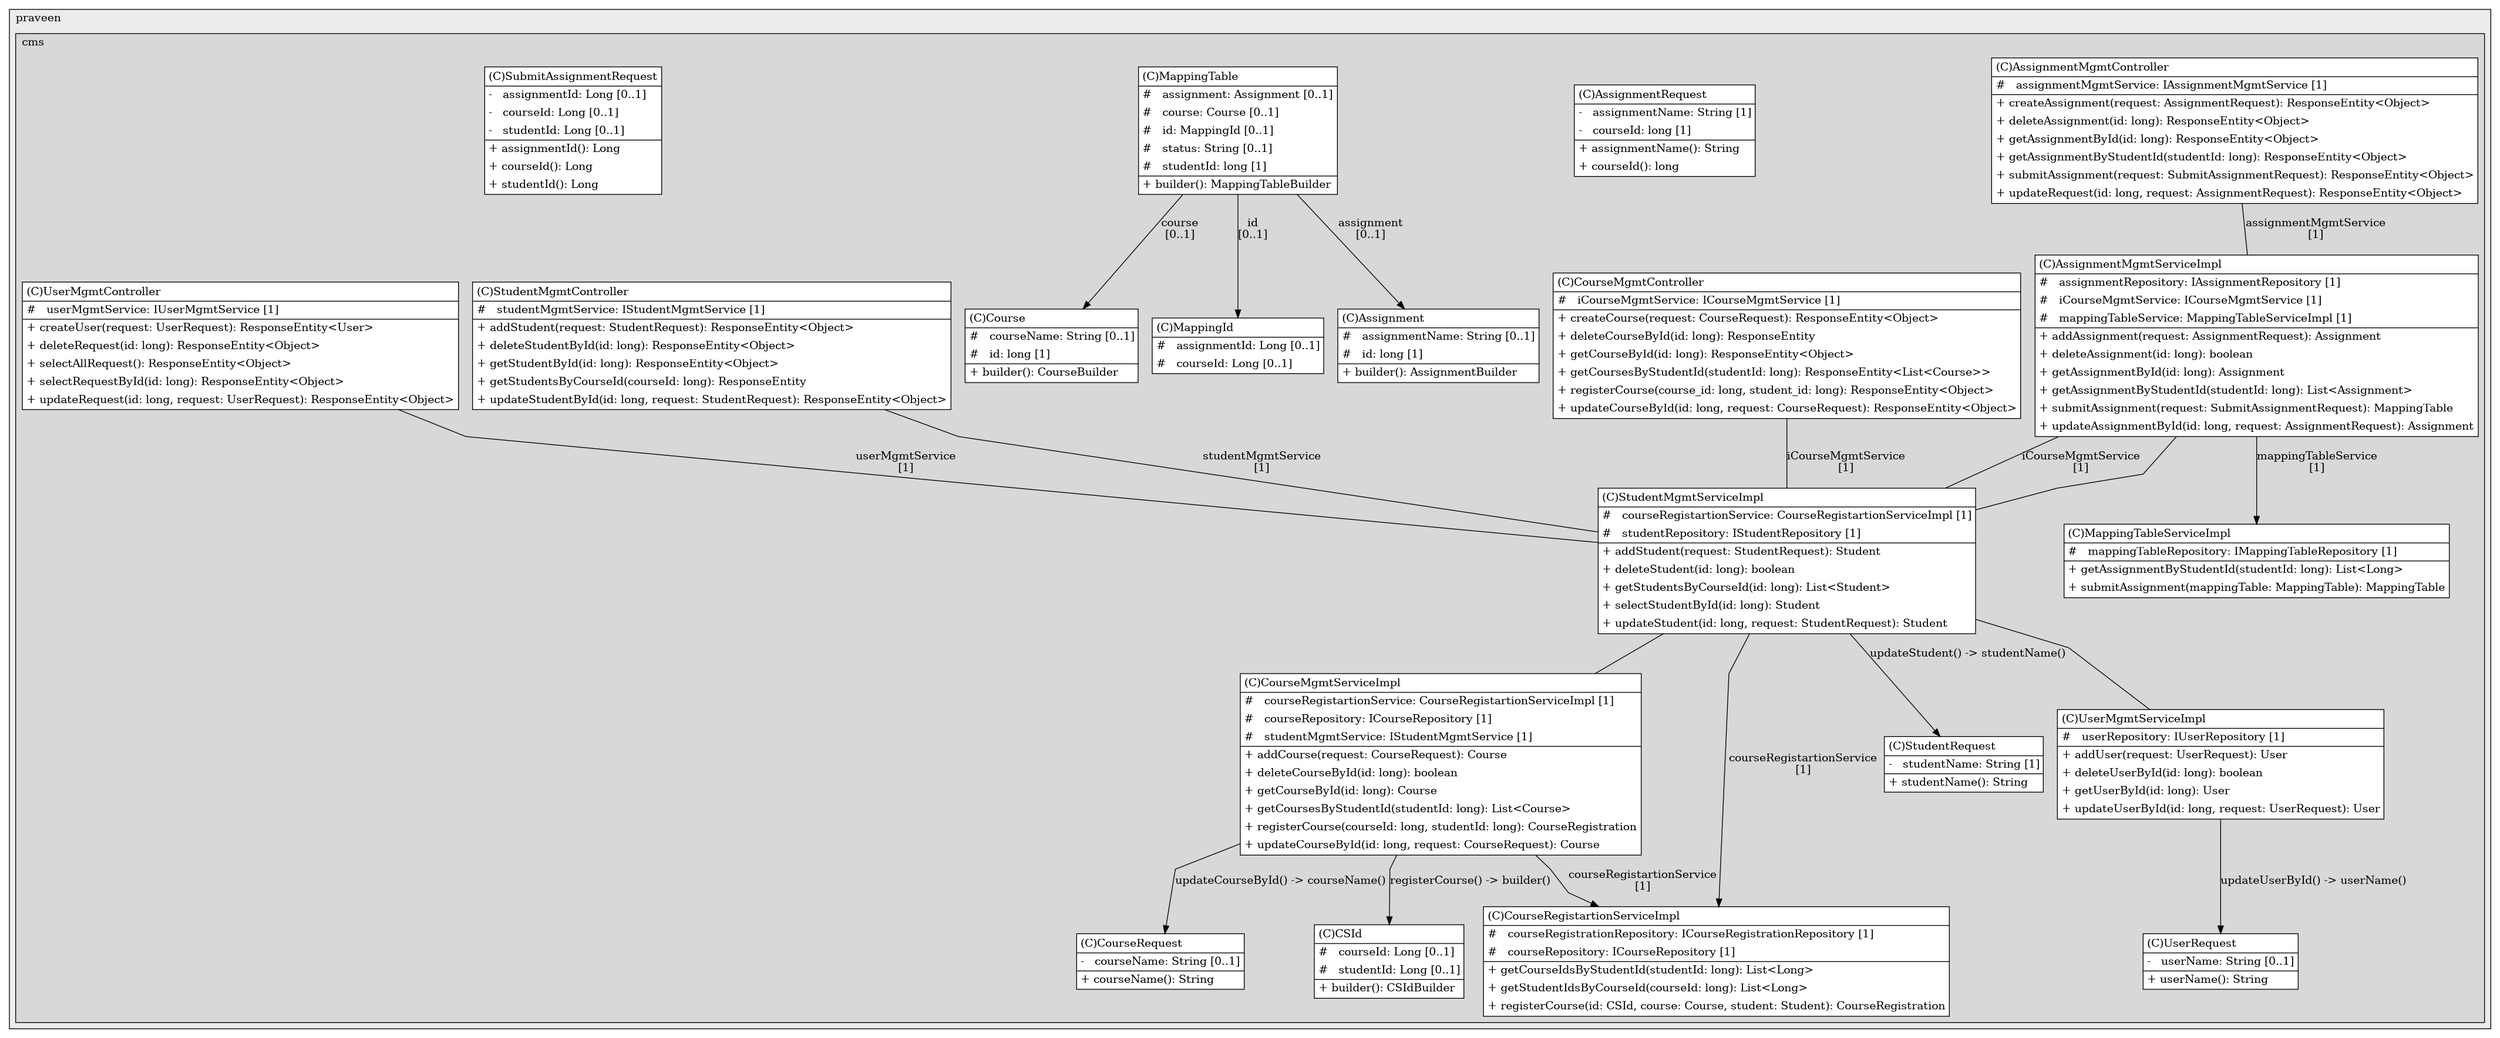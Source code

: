@startuml

/' diagram meta data start
config=StructureConfiguration;
{
  "projectClassification": {
    "searchMode": "OpenProject", // OpenProject, AllProjects
    "includedProjects": "",
    "pathEndKeywords": "*.impl",
    "isClientPath": "",
    "isClientName": "",
    "isTestPath": "",
    "isTestName": "",
    "isMappingPath": "",
    "isMappingName": "",
    "isDataAccessPath": "",
    "isDataAccessName": "",
    "isDataStructurePath": "",
    "isDataStructureName": "",
    "isInterfaceStructuresPath": "",
    "isInterfaceStructuresName": "",
    "isEntryPointPath": "",
    "isEntryPointName": "",
    "treatFinalFieldsAsMandatory": false
  },
  "graphRestriction": {
    "classPackageExcludeFilter": "",
    "classPackageIncludeFilter": "",
    "classNameExcludeFilter": "",
    "classNameIncludeFilter": "",
    "methodNameExcludeFilter": "",
    "methodNameIncludeFilter": "",
    "removeByInheritance": "", // inheritance/annotation based filtering is done in a second step
    "removeByAnnotation": "",
    "removeByClassPackage": "", // cleanup the graph after inheritance/annotation based filtering is done
    "removeByClassName": "",
    "cutMappings": false,
    "cutEnum": true,
    "cutTests": true,
    "cutClient": true,
    "cutDataAccess": false,
    "cutInterfaceStructures": false,
    "cutDataStructures": false,
    "cutGetterAndSetter": true,
    "cutConstructors": true
  },
  "graphTraversal": {
    "forwardDepth": 6,
    "backwardDepth": 6,
    "classPackageExcludeFilter": "",
    "classPackageIncludeFilter": "",
    "classNameExcludeFilter": "",
    "classNameIncludeFilter": "",
    "methodNameExcludeFilter": "",
    "methodNameIncludeFilter": "",
    "hideMappings": false,
    "hideDataStructures": false,
    "hidePrivateMethods": true,
    "hideInterfaceCalls": true, // indirection: implementation -> interface (is hidden) -> implementation
    "onlyShowApplicationEntryPoints": false, // root node is included
    "useMethodCallsForStructureDiagram": "ForwardOnly" // ForwardOnly, BothDirections, No
  },
  "details": {
    "aggregation": "GroupByClass", // ByClass, GroupByClass, None
    "showClassGenericTypes": true,
    "showMethods": true,
    "showMethodParameterNames": true,
    "showMethodParameterTypes": true,
    "showMethodReturnType": true,
    "showPackageLevels": 2,
    "showDetailedClassStructure": true
  },
  "rootClass": "s.praveen.cms.service.impl.StudentMgmtServiceImpl",
  "extensionCallbackMethod": "" // qualified.class.name#methodName - signature: public static String method(String)
}
diagram meta data end '/



digraph g {
    rankdir="TB"
    splines=polyline
    

'nodes 
subgraph cluster_321882441 { 
   	label=praveen
	labeljust=l
	fillcolor="#ececec"
	style=filled
   
   subgraph cluster_1915834990 { 
   	label=cms
	labeljust=l
	fillcolor="#d8d8d8"
	style=filled
   
   Assignment1994342141[
	label=<<TABLE BORDER="1" CELLBORDER="0" CELLPADDING="4" CELLSPACING="0">
<TR><TD ALIGN="LEFT" >(C)Assignment</TD></TR>
<HR/>
<TR><TD ALIGN="LEFT" >#   assignmentName: String [0..1]</TD></TR>
<TR><TD ALIGN="LEFT" >#   id: long [1]</TD></TR>
<HR/>
<TR><TD ALIGN="LEFT" >+ builder(): AssignmentBuilder</TD></TR>
</TABLE>>
	style=filled
	margin=0
	shape=plaintext
	fillcolor="#FFFFFF"
];

AssignmentMgmtController1177992531[
	label=<<TABLE BORDER="1" CELLBORDER="0" CELLPADDING="4" CELLSPACING="0">
<TR><TD ALIGN="LEFT" >(C)AssignmentMgmtController</TD></TR>
<HR/>
<TR><TD ALIGN="LEFT" >#   assignmentMgmtService: IAssignmentMgmtService [1]</TD></TR>
<HR/>
<TR><TD ALIGN="LEFT" >+ createAssignment(request: AssignmentRequest): ResponseEntity&lt;Object&gt;</TD></TR>
<TR><TD ALIGN="LEFT" >+ deleteAssignment(id: long): ResponseEntity&lt;Object&gt;</TD></TR>
<TR><TD ALIGN="LEFT" >+ getAssignmentById(id: long): ResponseEntity&lt;Object&gt;</TD></TR>
<TR><TD ALIGN="LEFT" >+ getAssignmentByStudentId(studentId: long): ResponseEntity&lt;Object&gt;</TD></TR>
<TR><TD ALIGN="LEFT" >+ submitAssignment(request: SubmitAssignmentRequest): ResponseEntity&lt;Object&gt;</TD></TR>
<TR><TD ALIGN="LEFT" >+ updateRequest(id: long, request: AssignmentRequest): ResponseEntity&lt;Object&gt;</TD></TR>
</TABLE>>
	style=filled
	margin=0
	shape=plaintext
	fillcolor="#FFFFFF"
];

AssignmentMgmtServiceImpl105350576[
	label=<<TABLE BORDER="1" CELLBORDER="0" CELLPADDING="4" CELLSPACING="0">
<TR><TD ALIGN="LEFT" >(C)AssignmentMgmtServiceImpl</TD></TR>
<HR/>
<TR><TD ALIGN="LEFT" >#   assignmentRepository: IAssignmentRepository [1]</TD></TR>
<TR><TD ALIGN="LEFT" >#   iCourseMgmtService: ICourseMgmtService [1]</TD></TR>
<TR><TD ALIGN="LEFT" >#   mappingTableService: MappingTableServiceImpl [1]</TD></TR>
<HR/>
<TR><TD ALIGN="LEFT" >+ addAssignment(request: AssignmentRequest): Assignment</TD></TR>
<TR><TD ALIGN="LEFT" >+ deleteAssignment(id: long): boolean</TD></TR>
<TR><TD ALIGN="LEFT" >+ getAssignmentById(id: long): Assignment</TD></TR>
<TR><TD ALIGN="LEFT" >+ getAssignmentByStudentId(studentId: long): List&lt;Assignment&gt;</TD></TR>
<TR><TD ALIGN="LEFT" >+ submitAssignment(request: SubmitAssignmentRequest): MappingTable</TD></TR>
<TR><TD ALIGN="LEFT" >+ updateAssignmentById(id: long, request: AssignmentRequest): Assignment</TD></TR>
</TABLE>>
	style=filled
	margin=0
	shape=plaintext
	fillcolor="#FFFFFF"
];

AssignmentRequest1044045465[
	label=<<TABLE BORDER="1" CELLBORDER="0" CELLPADDING="4" CELLSPACING="0">
<TR><TD ALIGN="LEFT" >(C)AssignmentRequest</TD></TR>
<HR/>
<TR><TD ALIGN="LEFT" >-   assignmentName: String [1]</TD></TR>
<TR><TD ALIGN="LEFT" >-   courseId: long [1]</TD></TR>
<HR/>
<TR><TD ALIGN="LEFT" >+ assignmentName(): String</TD></TR>
<TR><TD ALIGN="LEFT" >+ courseId(): long</TD></TR>
</TABLE>>
	style=filled
	margin=0
	shape=plaintext
	fillcolor="#FFFFFF"
];

CSId1994342141[
	label=<<TABLE BORDER="1" CELLBORDER="0" CELLPADDING="4" CELLSPACING="0">
<TR><TD ALIGN="LEFT" >(C)CSId</TD></TR>
<HR/>
<TR><TD ALIGN="LEFT" >#   courseId: Long [0..1]</TD></TR>
<TR><TD ALIGN="LEFT" >#   studentId: Long [0..1]</TD></TR>
<HR/>
<TR><TD ALIGN="LEFT" >+ builder(): CSIdBuilder</TD></TR>
</TABLE>>
	style=filled
	margin=0
	shape=plaintext
	fillcolor="#FFFFFF"
];

Course1994342141[
	label=<<TABLE BORDER="1" CELLBORDER="0" CELLPADDING="4" CELLSPACING="0">
<TR><TD ALIGN="LEFT" >(C)Course</TD></TR>
<HR/>
<TR><TD ALIGN="LEFT" >#   courseName: String [0..1]</TD></TR>
<TR><TD ALIGN="LEFT" >#   id: long [1]</TD></TR>
<HR/>
<TR><TD ALIGN="LEFT" >+ builder(): CourseBuilder</TD></TR>
</TABLE>>
	style=filled
	margin=0
	shape=plaintext
	fillcolor="#FFFFFF"
];

CourseMgmtController1177992531[
	label=<<TABLE BORDER="1" CELLBORDER="0" CELLPADDING="4" CELLSPACING="0">
<TR><TD ALIGN="LEFT" >(C)CourseMgmtController</TD></TR>
<HR/>
<TR><TD ALIGN="LEFT" >#   iCourseMgmtService: ICourseMgmtService [1]</TD></TR>
<HR/>
<TR><TD ALIGN="LEFT" >+ createCourse(request: CourseRequest): ResponseEntity&lt;Object&gt;</TD></TR>
<TR><TD ALIGN="LEFT" >+ deleteCourseById(id: long): ResponseEntity</TD></TR>
<TR><TD ALIGN="LEFT" >+ getCourseById(id: long): ResponseEntity&lt;Object&gt;</TD></TR>
<TR><TD ALIGN="LEFT" >+ getCoursesByStudentId(studentId: long): ResponseEntity&lt;List&lt;Course&gt;&gt;</TD></TR>
<TR><TD ALIGN="LEFT" >+ registerCourse(course_id: long, student_id: long): ResponseEntity&lt;Object&gt;</TD></TR>
<TR><TD ALIGN="LEFT" >+ updateCourseById(id: long, request: CourseRequest): ResponseEntity&lt;Object&gt;</TD></TR>
</TABLE>>
	style=filled
	margin=0
	shape=plaintext
	fillcolor="#FFFFFF"
];

CourseMgmtServiceImpl105350576[
	label=<<TABLE BORDER="1" CELLBORDER="0" CELLPADDING="4" CELLSPACING="0">
<TR><TD ALIGN="LEFT" >(C)CourseMgmtServiceImpl</TD></TR>
<HR/>
<TR><TD ALIGN="LEFT" >#   courseRegistartionService: CourseRegistartionServiceImpl [1]</TD></TR>
<TR><TD ALIGN="LEFT" >#   courseRepository: ICourseRepository [1]</TD></TR>
<TR><TD ALIGN="LEFT" >#   studentMgmtService: IStudentMgmtService [1]</TD></TR>
<HR/>
<TR><TD ALIGN="LEFT" >+ addCourse(request: CourseRequest): Course</TD></TR>
<TR><TD ALIGN="LEFT" >+ deleteCourseById(id: long): boolean</TD></TR>
<TR><TD ALIGN="LEFT" >+ getCourseById(id: long): Course</TD></TR>
<TR><TD ALIGN="LEFT" >+ getCoursesByStudentId(studentId: long): List&lt;Course&gt;</TD></TR>
<TR><TD ALIGN="LEFT" >+ registerCourse(courseId: long, studentId: long): CourseRegistration</TD></TR>
<TR><TD ALIGN="LEFT" >+ updateCourseById(id: long, request: CourseRequest): Course</TD></TR>
</TABLE>>
	style=filled
	margin=0
	shape=plaintext
	fillcolor="#FFFFFF"
];

CourseRegistartionServiceImpl105350576[
	label=<<TABLE BORDER="1" CELLBORDER="0" CELLPADDING="4" CELLSPACING="0">
<TR><TD ALIGN="LEFT" >(C)CourseRegistartionServiceImpl</TD></TR>
<HR/>
<TR><TD ALIGN="LEFT" >#   courseRegistrationRepository: ICourseRegistrationRepository [1]</TD></TR>
<TR><TD ALIGN="LEFT" >#   courseRepository: ICourseRepository [1]</TD></TR>
<HR/>
<TR><TD ALIGN="LEFT" >+ getCourseIdsByStudentId(studentId: long): List&lt;Long&gt;</TD></TR>
<TR><TD ALIGN="LEFT" >+ getStudentIdsByCourseId(courseId: long): List&lt;Long&gt;</TD></TR>
<TR><TD ALIGN="LEFT" >+ registerCourse(id: CSId, course: Course, student: Student): CourseRegistration</TD></TR>
</TABLE>>
	style=filled
	margin=0
	shape=plaintext
	fillcolor="#FFFFFF"
];

CourseRequest1044045465[
	label=<<TABLE BORDER="1" CELLBORDER="0" CELLPADDING="4" CELLSPACING="0">
<TR><TD ALIGN="LEFT" >(C)CourseRequest</TD></TR>
<HR/>
<TR><TD ALIGN="LEFT" >-   courseName: String [0..1]</TD></TR>
<HR/>
<TR><TD ALIGN="LEFT" >+ courseName(): String</TD></TR>
</TABLE>>
	style=filled
	margin=0
	shape=plaintext
	fillcolor="#FFFFFF"
];

MappingId1994342141[
	label=<<TABLE BORDER="1" CELLBORDER="0" CELLPADDING="4" CELLSPACING="0">
<TR><TD ALIGN="LEFT" >(C)MappingId</TD></TR>
<HR/>
<TR><TD ALIGN="LEFT" >#   assignmentId: Long [0..1]</TD></TR>
<TR><TD ALIGN="LEFT" >#   courseId: Long [0..1]</TD></TR>
</TABLE>>
	style=filled
	margin=0
	shape=plaintext
	fillcolor="#FFFFFF"
];

MappingTable1994342141[
	label=<<TABLE BORDER="1" CELLBORDER="0" CELLPADDING="4" CELLSPACING="0">
<TR><TD ALIGN="LEFT" >(C)MappingTable</TD></TR>
<HR/>
<TR><TD ALIGN="LEFT" >#   assignment: Assignment [0..1]</TD></TR>
<TR><TD ALIGN="LEFT" >#   course: Course [0..1]</TD></TR>
<TR><TD ALIGN="LEFT" >#   id: MappingId [0..1]</TD></TR>
<TR><TD ALIGN="LEFT" >#   status: String [0..1]</TD></TR>
<TR><TD ALIGN="LEFT" >#   studentId: long [1]</TD></TR>
<HR/>
<TR><TD ALIGN="LEFT" >+ builder(): MappingTableBuilder</TD></TR>
</TABLE>>
	style=filled
	margin=0
	shape=plaintext
	fillcolor="#FFFFFF"
];

MappingTableServiceImpl105350576[
	label=<<TABLE BORDER="1" CELLBORDER="0" CELLPADDING="4" CELLSPACING="0">
<TR><TD ALIGN="LEFT" >(C)MappingTableServiceImpl</TD></TR>
<HR/>
<TR><TD ALIGN="LEFT" >#   mappingTableRepository: IMappingTableRepository [1]</TD></TR>
<HR/>
<TR><TD ALIGN="LEFT" >+ getAssignmentByStudentId(studentId: long): List&lt;Long&gt;</TD></TR>
<TR><TD ALIGN="LEFT" >+ submitAssignment(mappingTable: MappingTable): MappingTable</TD></TR>
</TABLE>>
	style=filled
	margin=0
	shape=plaintext
	fillcolor="#FFFFFF"
];

StudentMgmtController1177992531[
	label=<<TABLE BORDER="1" CELLBORDER="0" CELLPADDING="4" CELLSPACING="0">
<TR><TD ALIGN="LEFT" >(C)StudentMgmtController</TD></TR>
<HR/>
<TR><TD ALIGN="LEFT" >#   studentMgmtService: IStudentMgmtService [1]</TD></TR>
<HR/>
<TR><TD ALIGN="LEFT" >+ addStudent(request: StudentRequest): ResponseEntity&lt;Object&gt;</TD></TR>
<TR><TD ALIGN="LEFT" >+ deleteStudentById(id: long): ResponseEntity&lt;Object&gt;</TD></TR>
<TR><TD ALIGN="LEFT" >+ getStudentById(id: long): ResponseEntity&lt;Object&gt;</TD></TR>
<TR><TD ALIGN="LEFT" >+ getStudentsByCourseId(courseId: long): ResponseEntity</TD></TR>
<TR><TD ALIGN="LEFT" >+ updateStudentById(id: long, request: StudentRequest): ResponseEntity&lt;Object&gt;</TD></TR>
</TABLE>>
	style=filled
	margin=0
	shape=plaintext
	fillcolor="#FFFFFF"
];

StudentMgmtServiceImpl105350576[
	label=<<TABLE BORDER="1" CELLBORDER="0" CELLPADDING="4" CELLSPACING="0">
<TR><TD ALIGN="LEFT" >(C)StudentMgmtServiceImpl</TD></TR>
<HR/>
<TR><TD ALIGN="LEFT" >#   courseRegistartionService: CourseRegistartionServiceImpl [1]</TD></TR>
<TR><TD ALIGN="LEFT" >#   studentRepository: IStudentRepository [1]</TD></TR>
<HR/>
<TR><TD ALIGN="LEFT" >+ addStudent(request: StudentRequest): Student</TD></TR>
<TR><TD ALIGN="LEFT" >+ deleteStudent(id: long): boolean</TD></TR>
<TR><TD ALIGN="LEFT" >+ getStudentsByCourseId(id: long): List&lt;Student&gt;</TD></TR>
<TR><TD ALIGN="LEFT" >+ selectStudentById(id: long): Student</TD></TR>
<TR><TD ALIGN="LEFT" >+ updateStudent(id: long, request: StudentRequest): Student</TD></TR>
</TABLE>>
	style=filled
	margin=0
	shape=plaintext
	fillcolor="#FFFFFF"
];

StudentRequest1044045465[
	label=<<TABLE BORDER="1" CELLBORDER="0" CELLPADDING="4" CELLSPACING="0">
<TR><TD ALIGN="LEFT" >(C)StudentRequest</TD></TR>
<HR/>
<TR><TD ALIGN="LEFT" >-   studentName: String [1]</TD></TR>
<HR/>
<TR><TD ALIGN="LEFT" >+ studentName(): String</TD></TR>
</TABLE>>
	style=filled
	margin=0
	shape=plaintext
	fillcolor="#FFFFFF"
];

SubmitAssignmentRequest1044045465[
	label=<<TABLE BORDER="1" CELLBORDER="0" CELLPADDING="4" CELLSPACING="0">
<TR><TD ALIGN="LEFT" >(C)SubmitAssignmentRequest</TD></TR>
<HR/>
<TR><TD ALIGN="LEFT" >-   assignmentId: Long [0..1]</TD></TR>
<TR><TD ALIGN="LEFT" >-   courseId: Long [0..1]</TD></TR>
<TR><TD ALIGN="LEFT" >-   studentId: Long [0..1]</TD></TR>
<HR/>
<TR><TD ALIGN="LEFT" >+ assignmentId(): Long</TD></TR>
<TR><TD ALIGN="LEFT" >+ courseId(): Long</TD></TR>
<TR><TD ALIGN="LEFT" >+ studentId(): Long</TD></TR>
</TABLE>>
	style=filled
	margin=0
	shape=plaintext
	fillcolor="#FFFFFF"
];

UserMgmtController1177992531[
	label=<<TABLE BORDER="1" CELLBORDER="0" CELLPADDING="4" CELLSPACING="0">
<TR><TD ALIGN="LEFT" >(C)UserMgmtController</TD></TR>
<HR/>
<TR><TD ALIGN="LEFT" >#   userMgmtService: IUserMgmtService [1]</TD></TR>
<HR/>
<TR><TD ALIGN="LEFT" >+ createUser(request: UserRequest): ResponseEntity&lt;User&gt;</TD></TR>
<TR><TD ALIGN="LEFT" >+ deleteRequest(id: long): ResponseEntity&lt;Object&gt;</TD></TR>
<TR><TD ALIGN="LEFT" >+ selectAllRequest(): ResponseEntity&lt;Object&gt;</TD></TR>
<TR><TD ALIGN="LEFT" >+ selectRequestById(id: long): ResponseEntity&lt;Object&gt;</TD></TR>
<TR><TD ALIGN="LEFT" >+ updateRequest(id: long, request: UserRequest): ResponseEntity&lt;Object&gt;</TD></TR>
</TABLE>>
	style=filled
	margin=0
	shape=plaintext
	fillcolor="#FFFFFF"
];

UserMgmtServiceImpl105350576[
	label=<<TABLE BORDER="1" CELLBORDER="0" CELLPADDING="4" CELLSPACING="0">
<TR><TD ALIGN="LEFT" >(C)UserMgmtServiceImpl</TD></TR>
<HR/>
<TR><TD ALIGN="LEFT" >#   userRepository: IUserRepository [1]</TD></TR>
<HR/>
<TR><TD ALIGN="LEFT" >+ addUser(request: UserRequest): User</TD></TR>
<TR><TD ALIGN="LEFT" >+ deleteUserById(id: long): boolean</TD></TR>
<TR><TD ALIGN="LEFT" >+ getUserById(id: long): User</TD></TR>
<TR><TD ALIGN="LEFT" >+ updateUserById(id: long, request: UserRequest): User</TD></TR>
</TABLE>>
	style=filled
	margin=0
	shape=plaintext
	fillcolor="#FFFFFF"
];

UserRequest1044045465[
	label=<<TABLE BORDER="1" CELLBORDER="0" CELLPADDING="4" CELLSPACING="0">
<TR><TD ALIGN="LEFT" >(C)UserRequest</TD></TR>
<HR/>
<TR><TD ALIGN="LEFT" >-   userName: String [0..1]</TD></TR>
<HR/>
<TR><TD ALIGN="LEFT" >+ userName(): String</TD></TR>
</TABLE>>
	style=filled
	margin=0
	shape=plaintext
	fillcolor="#FFFFFF"
];
} 
} 

'edges    
AssignmentMgmtController1177992531 -> AssignmentMgmtServiceImpl105350576[label="assignmentMgmtService
[1]", arrowhead=none];
AssignmentMgmtServiceImpl105350576 -> MappingTableServiceImpl105350576[label="mappingTableService
[1]"];
AssignmentMgmtServiceImpl105350576 -> StudentMgmtServiceImpl105350576[label="iCourseMgmtService
[1]", arrowhead=none];
CourseMgmtController1177992531 -> StudentMgmtServiceImpl105350576[label="iCourseMgmtService
[1]", arrowhead=none];
CourseMgmtServiceImpl105350576 -> CSId1994342141[label="registerCourse() -> builder()"];
CourseMgmtServiceImpl105350576 -> CourseRegistartionServiceImpl105350576[label="courseRegistartionService
[1]"];
CourseMgmtServiceImpl105350576 -> CourseRequest1044045465[label="updateCourseById() -> courseName()"];
MappingTable1994342141 -> Assignment1994342141[label="assignment
[0..1]"];
MappingTable1994342141 -> Course1994342141[label="course
[0..1]"];
MappingTable1994342141 -> MappingId1994342141[label="id
[0..1]"];
StudentMgmtController1177992531 -> StudentMgmtServiceImpl105350576[label="studentMgmtService
[1]", arrowhead=none];
StudentMgmtServiceImpl105350576 -> AssignmentMgmtServiceImpl105350576[arrowhead=none];
StudentMgmtServiceImpl105350576 -> CourseMgmtServiceImpl105350576[arrowhead=none];
StudentMgmtServiceImpl105350576 -> CourseRegistartionServiceImpl105350576[label="courseRegistartionService
[1]"];
StudentMgmtServiceImpl105350576 -> StudentRequest1044045465[label="updateStudent() -> studentName()"];
StudentMgmtServiceImpl105350576 -> UserMgmtServiceImpl105350576[arrowhead=none];
UserMgmtController1177992531 -> StudentMgmtServiceImpl105350576[label="userMgmtService
[1]", arrowhead=none];
UserMgmtServiceImpl105350576 -> UserRequest1044045465[label="updateUserById() -> userName()"];
    
}
@enduml